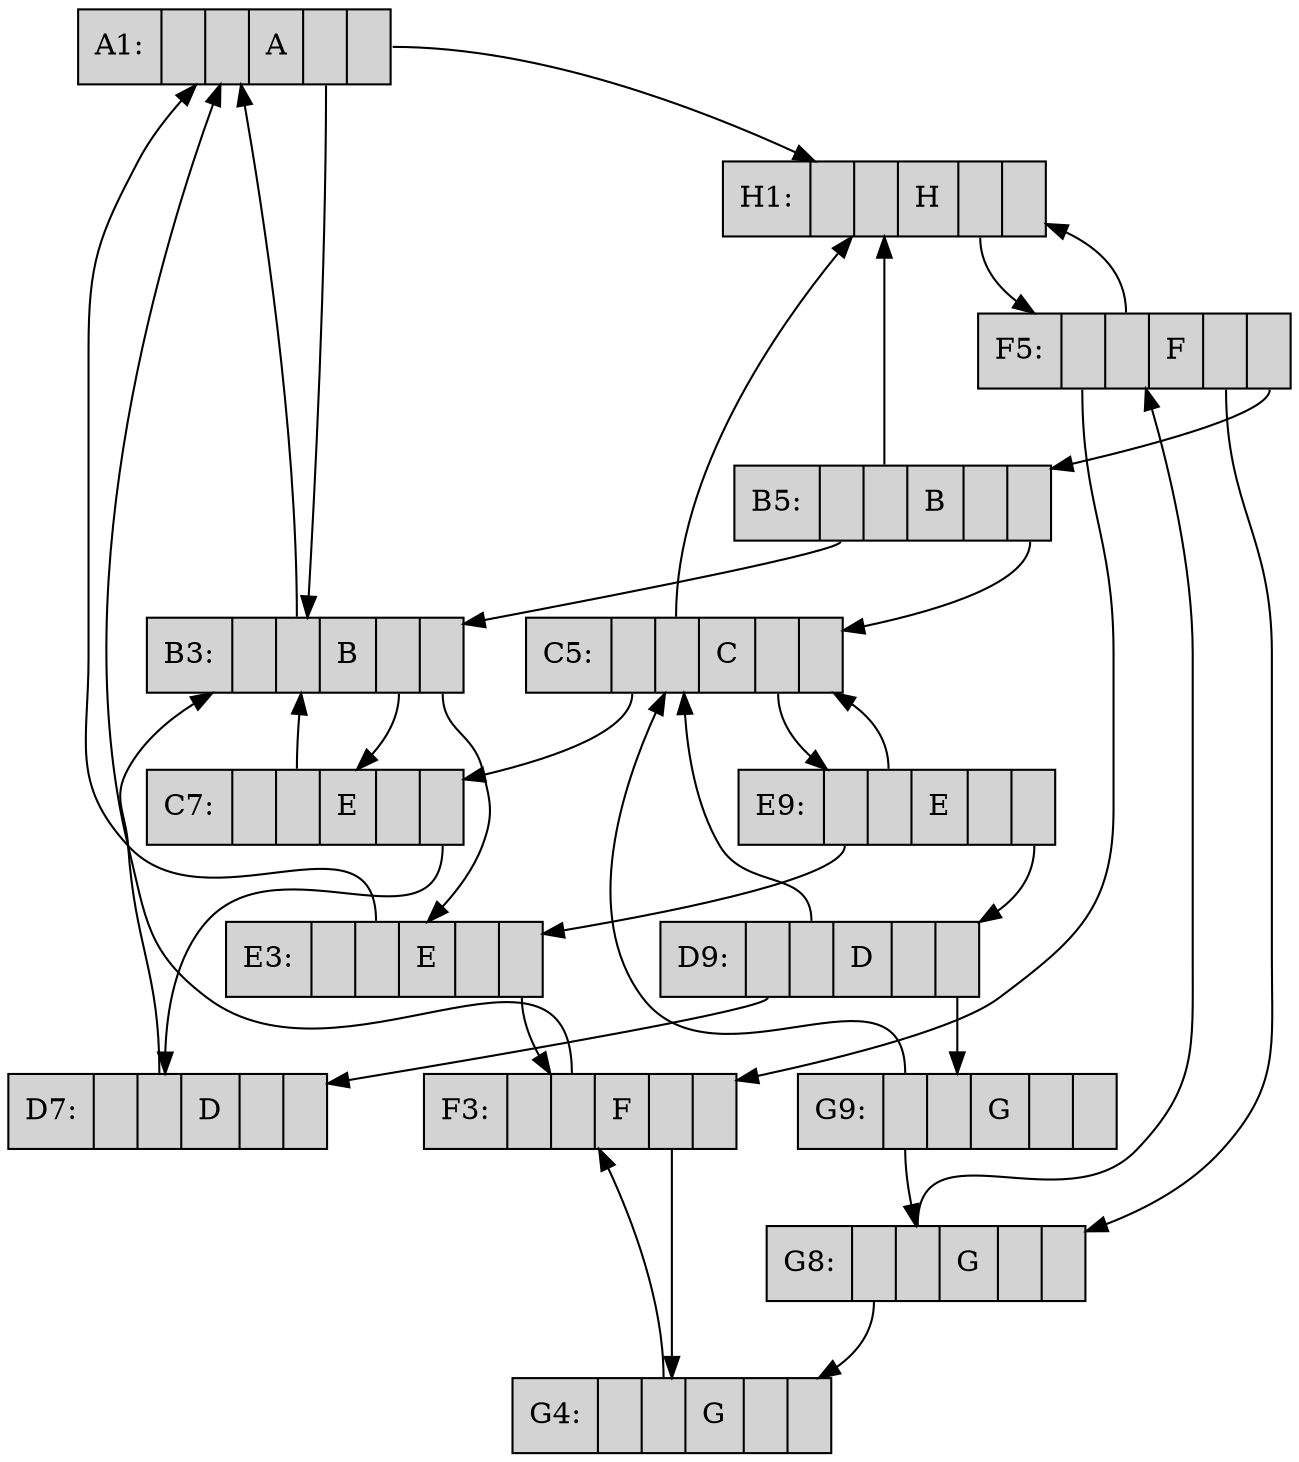 digraph srr {
{node [ shape = record ] A1 B3 C7 D7 E3 F3 G4 H1 F5 G8 B5 C5 E9 D9 G9};
A1 [ label = "A1: | <f0>  | <f1>  | <f2> A | <f3>  | <f4> ", style=filled ];
B3 [ label =" B3: | <f0>   | <f1>  | <f2> B | <f3>  | <f4> ", style=filled ];
C7 [ label =" C7: | <f0>  | <f1>  | <f2> E | <f3>  | <f4> ", style=filled ];
D7 [ label =" D7: | <f0>  | <f1>  | <f2> D | <f3>  | <f4> ", style=filled ];
E3 [ label =" E3: | <f0>  | <f1>  | <f2> E | <f3>  | <f4> ", style=filled ];
F3 [ label =" F3: | <f0>  | <f1>  | <f2> F | <f3>  | <f4> ", style=filled ];
G4 [ label =" G4: | <f0>  | <f1>  | <f2> G | <f3>  | <f4> ", style=filled ];
H1 [ label =" H1: | <f0>  | <f1>  | <f2> H | <f3>  | <f4> ", style=filled ];
F5 [ label =" F5: | <f0>  | <f1>  | <f2> F | <f3>  | <f4> ", style=filled ];
G8 [ label =" G8: | <f0>  | <f1>  | <f2> G | <f3>  | <f4> ", style=filled ];
B5 [ label =" B5: | <f0>  | <f1>  | <f2> B | <f3>  | <f4> ", style=filled ];
C5 [ label =" C5: | <f0>  | <f1>  | <f2> C | <f3>  | <f4> ", style=filled ];
E9 [ label =" E9: | <f0>  | <f1>  | <f2> E | <f3>  | <f4> ", style=filled ];
D9 [ label =" D9: | <f0>  | <f1>  | <f2> D | <f3>  | <f4> ", style=filled ];
G9 [ label =" G9: | <f0>  | <f1>  | <f2> G | <f3>  | <f4> ", style=filled ];
"A1":f3 -> B3;
"A1":f4 -> H1
"B3":f1 -> A1;
"B3":f3 -> C7;
"B3":f4 -> E3;
"C7":f1 -> B3;
"C7":f4 -> D7;
"D7":f1 -> B3;
"E3":f1 -> A1;
"E3":f4 -> F3;
"F3":f1 -> A1;
"F3":f3 -> G4;
"G4":f1 -> F3;
"H1":f3 -> F5;
"F5":f0 -> F3;
"F5":f1 -> H1;
"F5":f3 -> G8;
"F5":f4 -> B5;
"G8":f0 -> G4;
"G8":f1 -> F5;
"B5":f0 -> B3;
"B5":f1 -> H1;
"B5":f4 -> C5;
"C5":f0 -> C7;
"C5":f1 -> H1;
"C5":f3 -> E9;
"E9":f0 -> E3;
"E9":f1 -> C5;
"E9":f4 -> D9;
"D9":f0 -> D7;
"D9":f1 -> C5;
"D9":f4 -> G9;
"G9":f0 -> G8;
"G9":f0 -> C5;
}